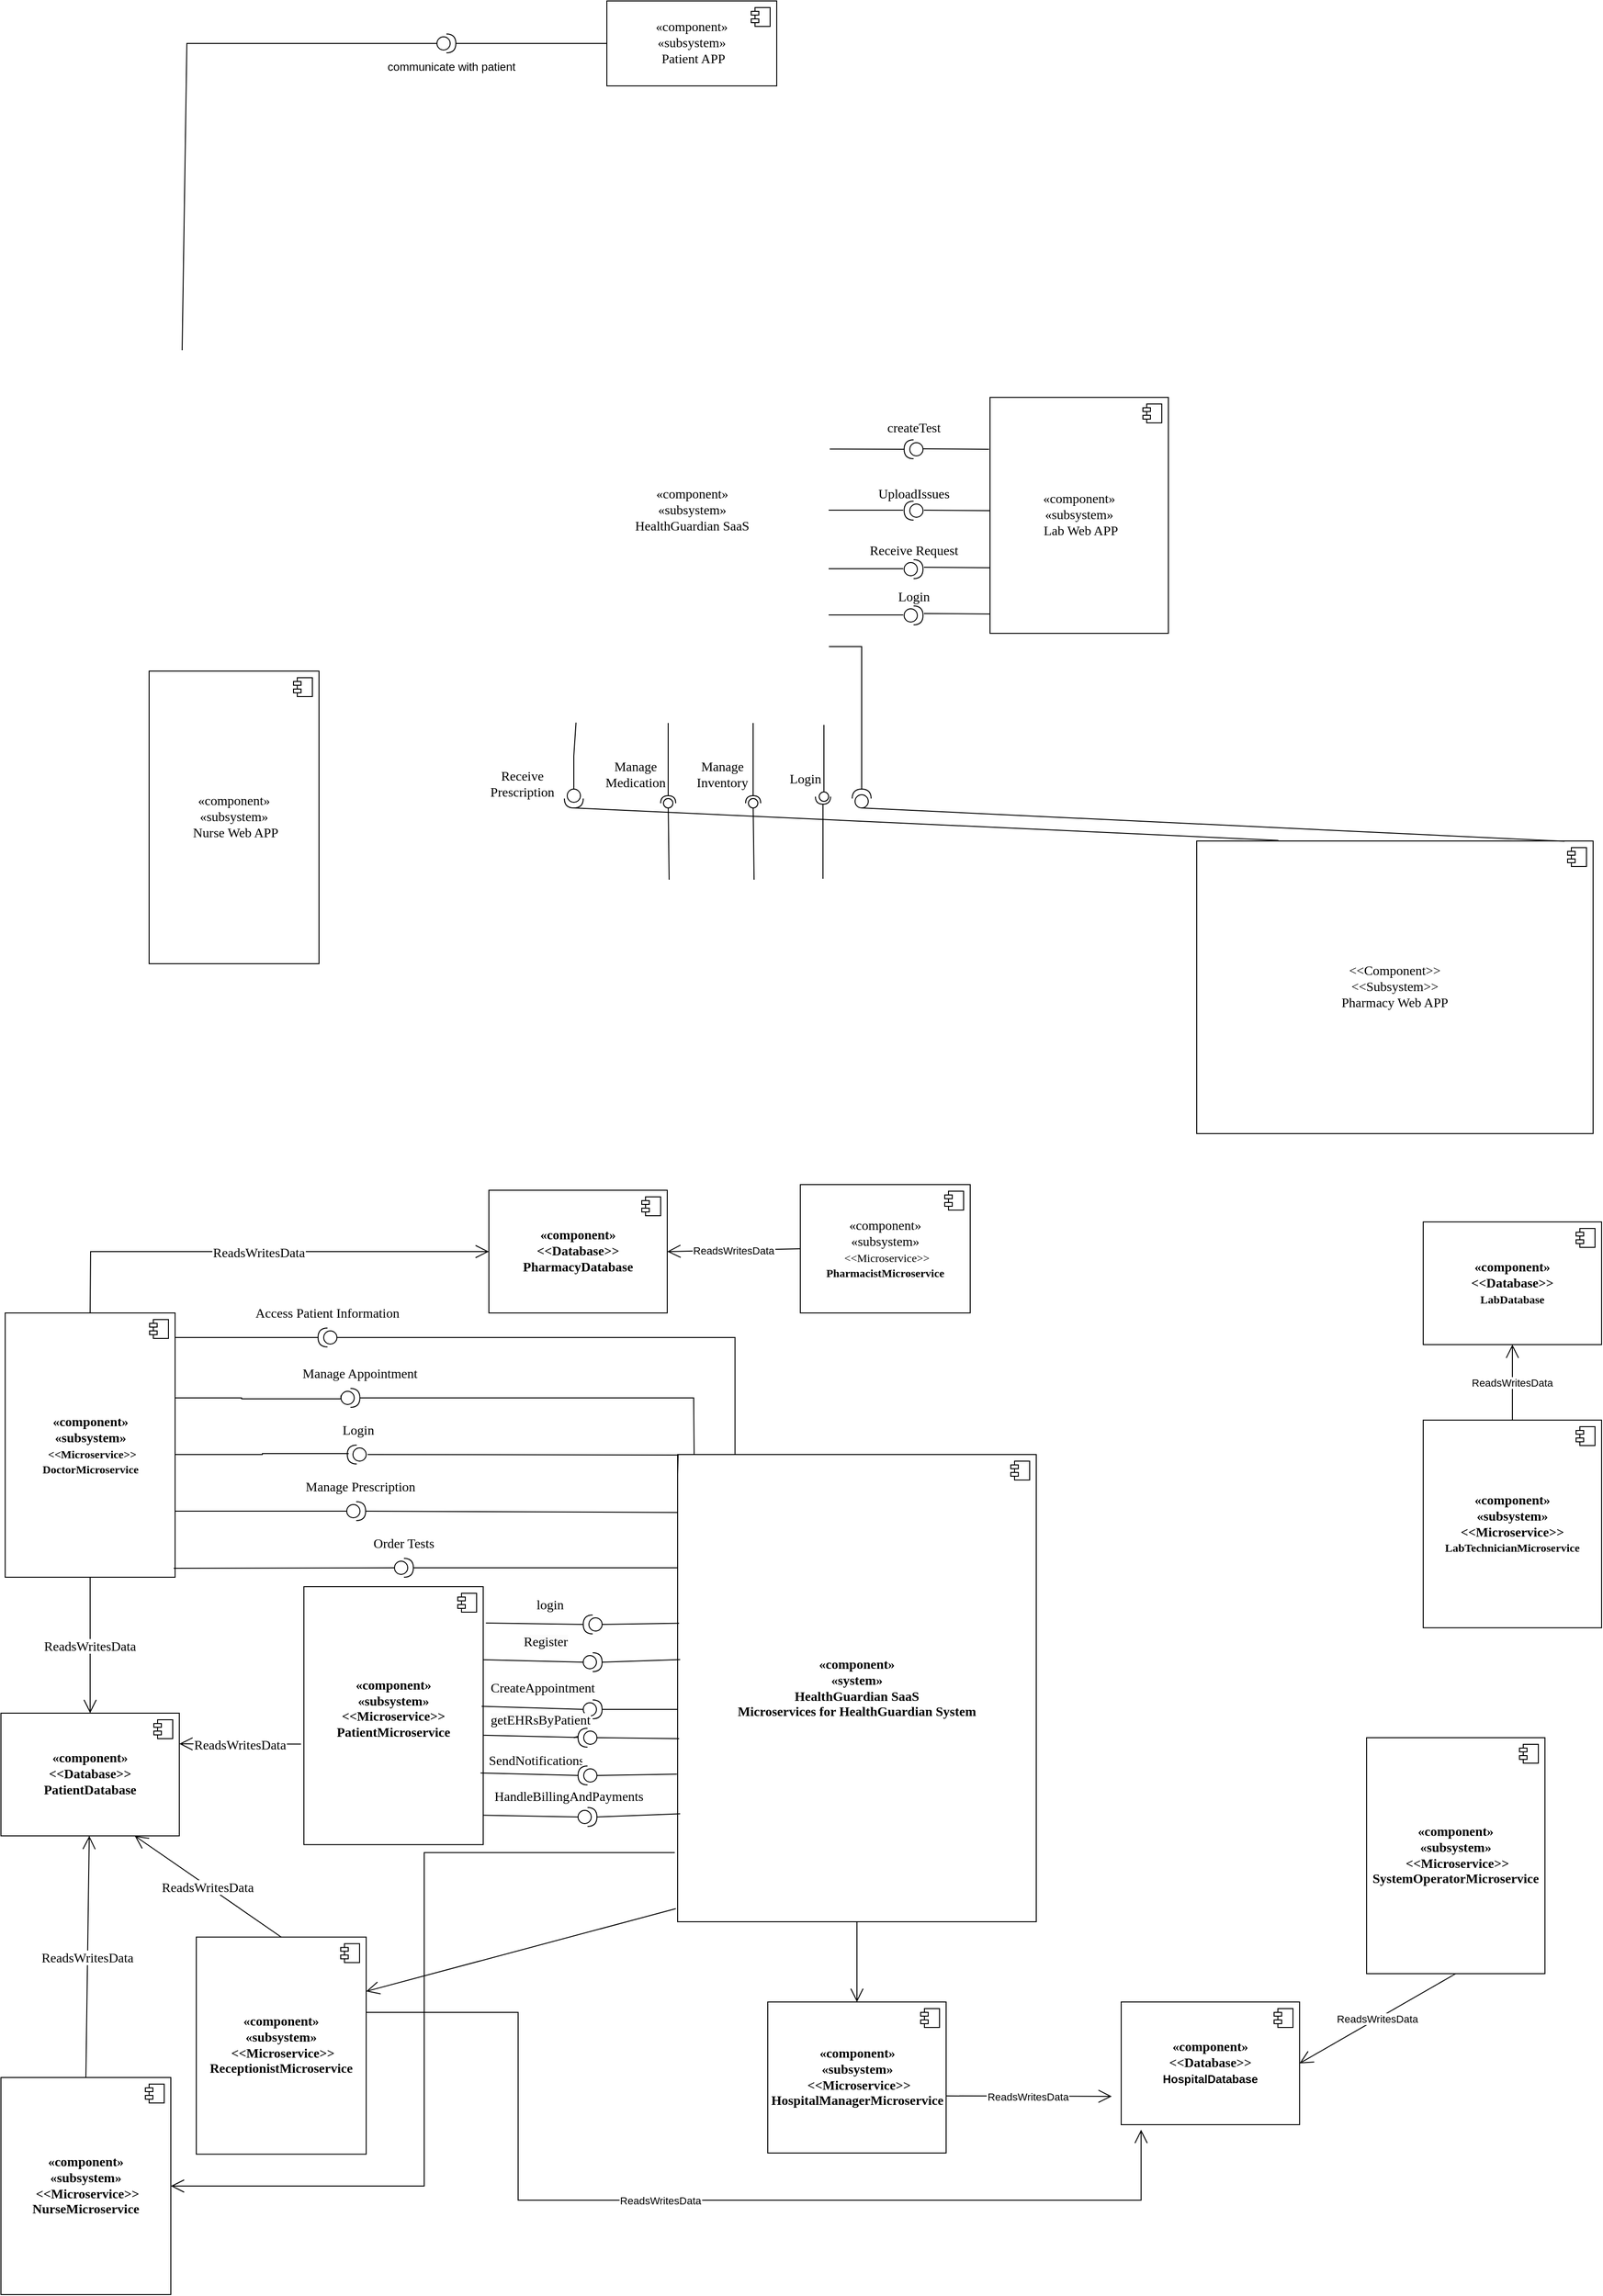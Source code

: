 <mxfile version="22.1.11" type="github">
  <diagram name="第 1 页" id="nJB0Ftmji8PTShk6qqmN">
    <mxGraphModel dx="1172" dy="1496" grid="1" gridSize="10" guides="1" tooltips="1" connect="1" arrows="1" fold="1" page="1" pageScale="1" pageWidth="1169" pageHeight="827" math="0" shadow="0">
      <root>
        <mxCell id="0" />
        <mxCell id="1" parent="0" />
        <mxCell id="VN6n6pisOUyMDZb1Et-6-19" value="&lt;font style=&quot;font-size: 14px;&quot;&gt;«component»&lt;br style=&quot;border-color: var(--border-color); font-size: 14px;&quot;&gt;«subsystem»&lt;br style=&quot;border-color: var(--border-color); font-size: 14px;&quot;&gt;&lt;span style=&quot;border-color: var(--border-color); font-size: 14px;&quot;&gt;&amp;nbsp;Lab Web APP&lt;/span&gt;&lt;/font&gt;" style="html=1;dropTarget=0;whiteSpace=wrap;fontFamily=Times New Roman;fontSize=14;" parent="1" vertex="1">
          <mxGeometry x="1151" y="260" width="189" height="250" as="geometry" />
        </mxCell>
        <mxCell id="VN6n6pisOUyMDZb1Et-6-20" value="" style="shape=module;jettyWidth=8;jettyHeight=4;" parent="VN6n6pisOUyMDZb1Et-6-19" vertex="1">
          <mxGeometry x="1" width="20" height="20" relative="1" as="geometry">
            <mxPoint x="-27" y="7" as="offset" />
          </mxGeometry>
        </mxCell>
        <mxCell id="VN6n6pisOUyMDZb1Et-6-21" value="&lt;font style=&quot;font-size: 14px;&quot;&gt;&amp;lt;&amp;lt;Component&amp;gt;&amp;gt;&lt;br style=&quot;border-color: var(--border-color); font-size: 14px;&quot;&gt;&lt;span style=&quot;font-size: 14px;&quot;&gt;&amp;lt;&amp;lt;Subsystem&amp;gt;&amp;gt;&lt;/span&gt;&lt;br style=&quot;border-color: var(--border-color); font-size: 14px;&quot;&gt;&lt;span style=&quot;font-size: 14px;&quot;&gt;Pharmacy Web APP&lt;/span&gt;&lt;/font&gt;" style="html=1;dropTarget=0;whiteSpace=wrap;fontSize=14;fontFamily=Times New Roman;" parent="1" vertex="1">
          <mxGeometry x="1370" y="730" width="420" height="310" as="geometry" />
        </mxCell>
        <mxCell id="VN6n6pisOUyMDZb1Et-6-22" value="" style="shape=module;jettyWidth=8;jettyHeight=4;" parent="VN6n6pisOUyMDZb1Et-6-21" vertex="1">
          <mxGeometry x="1" width="20" height="20" relative="1" as="geometry">
            <mxPoint x="-27" y="7" as="offset" />
          </mxGeometry>
        </mxCell>
        <mxCell id="VN6n6pisOUyMDZb1Et-6-25" value="&lt;span style=&quot;font-weight: normal; font-size: 14px;&quot;&gt;«component»&lt;br style=&quot;border-color: var(--border-color); font-size: 14px;&quot;&gt;«subsystem»&lt;br style=&quot;font-size: 14px;&quot;&gt;HealthGuardian SaaS&lt;br style=&quot;font-size: 14px;&quot;&gt;&lt;/span&gt;" style="text;align=center;fontStyle=1;verticalAlign=middle;spacingLeft=3;spacingRight=3;strokeColor=none;rotatable=0;points=[[0,0.5],[1,0.5]];portConstraint=eastwest;html=1;fontFamily=Times New Roman;fontSize=14;" parent="1" vertex="1">
          <mxGeometry x="795" y="367" width="80" height="26" as="geometry" />
        </mxCell>
        <mxCell id="VN6n6pisOUyMDZb1Et-6-26" value="Manage Appointment" style="text;html=1;align=center;verticalAlign=middle;resizable=0;points=[];autosize=1;strokeColor=none;fillColor=none;fontFamily=Times New Roman;fontSize=14;" parent="1" vertex="1">
          <mxGeometry x="408.34" y="1280" width="150" height="30" as="geometry" />
        </mxCell>
        <mxCell id="VN6n6pisOUyMDZb1Et-6-29" value="Manage Prescription" style="text;whiteSpace=wrap;html=1;align=center;fontFamily=Times New Roman;fontSize=14;" parent="1" vertex="1">
          <mxGeometry x="409.42" y="1400" width="150" height="40" as="geometry" />
        </mxCell>
        <mxCell id="VN6n6pisOUyMDZb1Et-6-30" value="Order Tests" style="text;whiteSpace=wrap;html=1;align=center;fontSize=14;fontFamily=Times New Roman;" parent="1" vertex="1">
          <mxGeometry x="455" y="1460" width="150" height="40" as="geometry" />
        </mxCell>
        <mxCell id="VN6n6pisOUyMDZb1Et-6-31" value="Access Patient Information" style="text;whiteSpace=wrap;html=1;align=center;fontFamily=Times New Roman;fontSize=14;" parent="1" vertex="1">
          <mxGeometry x="359" y="1216" width="180" height="30" as="geometry" />
        </mxCell>
        <mxCell id="VN6n6pisOUyMDZb1Et-6-32" value="" style="edgeStyle=orthogonalEdgeStyle;rounded=0;orthogonalLoop=1;jettySize=auto;html=1;entryX=-0.003;entryY=0.367;entryDx=0;entryDy=0;entryPerimeter=0;endArrow=none;endFill=0;exitX=0.998;exitY=0.177;exitDx=0;exitDy=0;exitPerimeter=0;" parent="1" target="VN6n6pisOUyMDZb1Et-6-33" edge="1" source="W3R0Q8apx7RqM81T_USm-109">
          <mxGeometry relative="1" as="geometry">
            <mxPoint x="340" y="1320" as="sourcePoint" />
            <mxPoint x="617.47" y="1315.985" as="targetPoint" />
            <Array as="points">
              <mxPoint x="287" y="1320" />
              <mxPoint x="358" y="1320" />
              <mxPoint x="463" y="1321" />
            </Array>
          </mxGeometry>
        </mxCell>
        <mxCell id="VN6n6pisOUyMDZb1Et-6-33" value="" style="shape=providedRequiredInterface;html=1;verticalLabelPosition=bottom;sketch=0;" parent="1" vertex="1">
          <mxGeometry x="463.34" y="1310" width="20" height="20" as="geometry" />
        </mxCell>
        <mxCell id="VN6n6pisOUyMDZb1Et-6-34" value="" style="shape=providedRequiredInterface;html=1;verticalLabelPosition=bottom;sketch=0;" parent="1" vertex="1">
          <mxGeometry x="469.42" y="1430" width="20" height="20" as="geometry" />
        </mxCell>
        <mxCell id="VN6n6pisOUyMDZb1Et-6-36" value="" style="shape=providedRequiredInterface;html=1;verticalLabelPosition=bottom;sketch=0;" parent="1" vertex="1">
          <mxGeometry x="520" y="1490" width="20" height="20" as="geometry" />
        </mxCell>
        <mxCell id="VN6n6pisOUyMDZb1Et-6-37" style="edgeStyle=orthogonalEdgeStyle;rounded=0;orthogonalLoop=1;jettySize=auto;html=1;exitX=0;exitY=0.5;exitDx=0;exitDy=0;exitPerimeter=0;entryX=0.16;entryY=0.004;entryDx=0;entryDy=0;endArrow=none;endFill=0;entryPerimeter=0;" parent="1" source="VN6n6pisOUyMDZb1Et-6-38" target="W3R0Q8apx7RqM81T_USm-1" edge="1">
          <mxGeometry relative="1" as="geometry">
            <mxPoint x="584" y="1255.25" as="targetPoint" />
          </mxGeometry>
        </mxCell>
        <mxCell id="VN6n6pisOUyMDZb1Et-6-38" value="" style="shape=providedRequiredInterface;html=1;verticalLabelPosition=bottom;sketch=0;direction=west;" parent="1" vertex="1">
          <mxGeometry x="439" y="1246" width="20" height="20" as="geometry" />
        </mxCell>
        <mxCell id="VN6n6pisOUyMDZb1Et-6-39" style="rounded=0;orthogonalLoop=1;jettySize=auto;html=1;exitX=1;exitY=0.5;exitDx=0;exitDy=0;exitPerimeter=0;entryX=0.046;entryY=0;entryDx=0;entryDy=0;endArrow=none;endFill=0;entryPerimeter=0;" parent="1" source="VN6n6pisOUyMDZb1Et-6-33" target="W3R0Q8apx7RqM81T_USm-1" edge="1">
          <mxGeometry relative="1" as="geometry">
            <mxPoint x="619.5" y="1320.6" as="targetPoint" />
            <Array as="points">
              <mxPoint x="837" y="1320" />
            </Array>
          </mxGeometry>
        </mxCell>
        <mxCell id="VN6n6pisOUyMDZb1Et-6-41" value="«component»&lt;br style=&quot;border-color: var(--border-color); font-size: 14px;&quot;&gt;«subsystem»&lt;br style=&quot;border-color: var(--border-color); font-size: 14px;&quot;&gt;&lt;span style=&quot;border-color: var(--border-color); font-size: 14px;&quot;&gt;&amp;nbsp;Patient APP&lt;/span&gt;" style="html=1;dropTarget=0;whiteSpace=wrap;fontFamily=Times New Roman;fontSize=14;" parent="1" vertex="1">
          <mxGeometry x="745" y="-160" width="180" height="90" as="geometry" />
        </mxCell>
        <mxCell id="VN6n6pisOUyMDZb1Et-6-42" value="" style="shape=module;jettyWidth=8;jettyHeight=4;" parent="VN6n6pisOUyMDZb1Et-6-41" vertex="1">
          <mxGeometry x="1" width="20" height="20" relative="1" as="geometry">
            <mxPoint x="-27" y="7" as="offset" />
          </mxGeometry>
        </mxCell>
        <mxCell id="VN6n6pisOUyMDZb1Et-6-43" value="" style="shape=providedRequiredInterface;html=1;verticalLabelPosition=bottom;sketch=0;" parent="1" vertex="1">
          <mxGeometry x="565" y="-125" width="20" height="20" as="geometry" />
        </mxCell>
        <mxCell id="VN6n6pisOUyMDZb1Et-6-44" value="communicate with patient" style="text;html=1;align=center;verticalAlign=middle;resizable=0;points=[];autosize=1;strokeColor=none;fillColor=none;" parent="1" vertex="1">
          <mxGeometry x="500" y="-105" width="160" height="30" as="geometry" />
        </mxCell>
        <mxCell id="VN6n6pisOUyMDZb1Et-6-45" value="" style="shape=providedRequiredInterface;html=1;verticalLabelPosition=bottom;sketch=0;rotation=-180;" parent="1" vertex="1">
          <mxGeometry x="1060" y="305" width="20" height="20" as="geometry" />
        </mxCell>
        <mxCell id="VN6n6pisOUyMDZb1Et-6-46" value="" style="shape=providedRequiredInterface;html=1;verticalLabelPosition=bottom;sketch=0;rotation=-180;" parent="1" vertex="1">
          <mxGeometry x="1060" y="370" width="20" height="20" as="geometry" />
        </mxCell>
        <mxCell id="VN6n6pisOUyMDZb1Et-6-47" value="" style="shape=providedRequiredInterface;html=1;verticalLabelPosition=bottom;sketch=0;" parent="1" vertex="1">
          <mxGeometry x="1060" y="432" width="20" height="20" as="geometry" />
        </mxCell>
        <mxCell id="VN6n6pisOUyMDZb1Et-6-48" value="" style="endArrow=none;html=1;rounded=0;entryX=1;entryY=0.5;entryDx=0;entryDy=0;entryPerimeter=0;exitX=1.004;exitY=0.362;exitDx=0;exitDy=0;exitPerimeter=0;" parent="1" target="VN6n6pisOUyMDZb1Et-6-45" edge="1">
          <mxGeometry width="50" height="50" relative="1" as="geometry">
            <mxPoint x="981.16" y="314.71" as="sourcePoint" />
            <mxPoint x="1030" y="280" as="targetPoint" />
          </mxGeometry>
        </mxCell>
        <mxCell id="VN6n6pisOUyMDZb1Et-6-49" value="" style="endArrow=none;html=1;rounded=0;exitX=1.004;exitY=0.362;exitDx=0;exitDy=0;exitPerimeter=0;" parent="1" edge="1">
          <mxGeometry width="50" height="50" relative="1" as="geometry">
            <mxPoint x="1080" y="314.5" as="sourcePoint" />
            <mxPoint x="1150" y="315" as="targetPoint" />
          </mxGeometry>
        </mxCell>
        <mxCell id="VN6n6pisOUyMDZb1Et-6-50" value="" style="endArrow=none;html=1;rounded=0;entryX=1;entryY=0.5;entryDx=0;entryDy=0;entryPerimeter=0;exitX=1.004;exitY=0.362;exitDx=0;exitDy=0;exitPerimeter=0;" parent="1" edge="1">
          <mxGeometry width="50" height="50" relative="1" as="geometry">
            <mxPoint x="980" y="379.5" as="sourcePoint" />
            <mxPoint x="1059" y="379.5" as="targetPoint" />
          </mxGeometry>
        </mxCell>
        <mxCell id="VN6n6pisOUyMDZb1Et-6-51" value="" style="endArrow=none;html=1;rounded=0;exitX=1.004;exitY=0.362;exitDx=0;exitDy=0;exitPerimeter=0;" parent="1" edge="1">
          <mxGeometry width="50" height="50" relative="1" as="geometry">
            <mxPoint x="1081" y="379.5" as="sourcePoint" />
            <mxPoint x="1151" y="380" as="targetPoint" />
          </mxGeometry>
        </mxCell>
        <mxCell id="VN6n6pisOUyMDZb1Et-6-52" value="" style="endArrow=none;html=1;rounded=0;exitX=1.004;exitY=0.362;exitDx=0;exitDy=0;exitPerimeter=0;" parent="1" edge="1">
          <mxGeometry width="50" height="50" relative="1" as="geometry">
            <mxPoint x="1081" y="440" as="sourcePoint" />
            <mxPoint x="1151" y="440.5" as="targetPoint" />
          </mxGeometry>
        </mxCell>
        <mxCell id="VN6n6pisOUyMDZb1Et-6-53" value="" style="endArrow=none;html=1;rounded=0;entryX=1;entryY=0.5;entryDx=0;entryDy=0;entryPerimeter=0;exitX=1.004;exitY=0.362;exitDx=0;exitDy=0;exitPerimeter=0;" parent="1" edge="1">
          <mxGeometry width="50" height="50" relative="1" as="geometry">
            <mxPoint x="980" y="441.5" as="sourcePoint" />
            <mxPoint x="1059" y="441.5" as="targetPoint" />
          </mxGeometry>
        </mxCell>
        <mxCell id="VN6n6pisOUyMDZb1Et-6-54" value="createTest" style="text;html=1;align=center;verticalAlign=middle;resizable=0;points=[];autosize=1;strokeColor=none;fillColor=none;fontFamily=Times New Roman;fontSize=14;" parent="1" vertex="1">
          <mxGeometry x="1030" y="278" width="80" height="30" as="geometry" />
        </mxCell>
        <mxCell id="VN6n6pisOUyMDZb1Et-6-55" value="UploadIssues" style="text;html=1;align=center;verticalAlign=middle;resizable=0;points=[];autosize=1;strokeColor=none;fillColor=none;fontFamily=Times New Roman;fontSize=14;" parent="1" vertex="1">
          <mxGeometry x="1020" y="348" width="100" height="30" as="geometry" />
        </mxCell>
        <mxCell id="VN6n6pisOUyMDZb1Et-6-56" value="Receive Request" style="text;html=1;align=center;verticalAlign=middle;resizable=0;points=[];autosize=1;strokeColor=none;fillColor=none;fontFamily=Times New Roman;fontSize=14;" parent="1" vertex="1">
          <mxGeometry x="1010" y="408" width="120" height="30" as="geometry" />
        </mxCell>
        <mxCell id="VN6n6pisOUyMDZb1Et-6-59" value="" style="ellipse;whiteSpace=wrap;html=1;align=center;aspect=fixed;fillColor=none;strokeColor=none;resizable=0;perimeter=centerPerimeter;rotatable=0;allowArrows=0;points=[];outlineConnect=1;" parent="1" vertex="1">
          <mxGeometry x="760" y="680" width="10" height="10" as="geometry" />
        </mxCell>
        <mxCell id="VN6n6pisOUyMDZb1Et-6-60" value="Receive&lt;br style=&quot;font-size: 14px;&quot;&gt;Prescription" style="text;html=1;align=center;verticalAlign=middle;resizable=0;points=[];autosize=1;strokeColor=none;fillColor=none;fontFamily=Times New Roman;fontSize=14;" parent="1" vertex="1">
          <mxGeometry x="610" y="645" width="90" height="50" as="geometry" />
        </mxCell>
        <mxCell id="VN6n6pisOUyMDZb1Et-6-61" value="" style="ellipse;whiteSpace=wrap;html=1;align=center;aspect=fixed;fillColor=none;strokeColor=none;resizable=0;perimeter=centerPerimeter;rotatable=0;allowArrows=0;points=[];outlineConnect=1;" parent="1" vertex="1">
          <mxGeometry x="940" y="680" width="10" height="10" as="geometry" />
        </mxCell>
        <mxCell id="VN6n6pisOUyMDZb1Et-6-62" value="" style="rounded=0;orthogonalLoop=1;jettySize=auto;html=1;endArrow=oval;endFill=0;sketch=0;sourcePerimeterSpacing=0;targetPerimeterSpacing=0;endSize=10;exitX=0.228;exitY=0.002;exitDx=0;exitDy=0;exitPerimeter=0;" parent="1" edge="1">
          <mxGeometry relative="1" as="geometry">
            <mxPoint x="811" y="771" as="sourcePoint" />
            <mxPoint x="810" y="690" as="targetPoint" />
          </mxGeometry>
        </mxCell>
        <mxCell id="VN6n6pisOUyMDZb1Et-6-63" value="" style="rounded=0;orthogonalLoop=1;jettySize=auto;html=1;endArrow=halfCircle;endFill=0;endSize=6;strokeWidth=1;sketch=0;exitX=0.102;exitY=0.998;exitDx=0;exitDy=0;exitPerimeter=0;" parent="1" edge="1">
          <mxGeometry relative="1" as="geometry">
            <mxPoint x="810" y="605" as="sourcePoint" />
            <mxPoint x="810" y="690" as="targetPoint" />
          </mxGeometry>
        </mxCell>
        <mxCell id="VN6n6pisOUyMDZb1Et-6-64" value="Manage &lt;br style=&quot;font-size: 14px;&quot;&gt;Medication" style="text;html=1;align=center;verticalAlign=middle;resizable=0;points=[];autosize=1;strokeColor=none;fillColor=none;fontFamily=Times New Roman;fontSize=14;" parent="1" vertex="1">
          <mxGeometry x="730" y="635" width="90" height="50" as="geometry" />
        </mxCell>
        <mxCell id="VN6n6pisOUyMDZb1Et-6-65" value="" style="rounded=0;orthogonalLoop=1;jettySize=auto;html=1;endArrow=oval;endFill=0;sketch=0;sourcePerimeterSpacing=0;targetPerimeterSpacing=0;endSize=10;exitX=0.228;exitY=0.002;exitDx=0;exitDy=0;exitPerimeter=0;" parent="1" edge="1">
          <mxGeometry relative="1" as="geometry">
            <mxPoint x="901" y="771" as="sourcePoint" />
            <mxPoint x="900" y="690" as="targetPoint" />
          </mxGeometry>
        </mxCell>
        <mxCell id="VN6n6pisOUyMDZb1Et-6-66" value="" style="rounded=0;orthogonalLoop=1;jettySize=auto;html=1;endArrow=halfCircle;endFill=0;endSize=6;strokeWidth=1;sketch=0;exitX=0.102;exitY=0.998;exitDx=0;exitDy=0;exitPerimeter=0;" parent="1" edge="1">
          <mxGeometry relative="1" as="geometry">
            <mxPoint x="900" y="605" as="sourcePoint" />
            <mxPoint x="900" y="690" as="targetPoint" />
          </mxGeometry>
        </mxCell>
        <mxCell id="VN6n6pisOUyMDZb1Et-6-67" value="Manage &lt;br style=&quot;font-size: 14px;&quot;&gt;Inventory" style="text;html=1;align=center;verticalAlign=middle;resizable=0;points=[];autosize=1;strokeColor=none;fillColor=none;fontFamily=Times New Roman;fontSize=14;" parent="1" vertex="1">
          <mxGeometry x="827" y="635" width="80" height="50" as="geometry" />
        </mxCell>
        <mxCell id="VN6n6pisOUyMDZb1Et-6-72" value="" style="shape=providedRequiredInterface;html=1;verticalLabelPosition=bottom;sketch=0;" parent="1" vertex="1">
          <mxGeometry x="1060" y="481" width="20" height="20" as="geometry" />
        </mxCell>
        <mxCell id="VN6n6pisOUyMDZb1Et-6-73" value="" style="endArrow=none;html=1;rounded=0;exitX=1.004;exitY=0.362;exitDx=0;exitDy=0;exitPerimeter=0;" parent="1" edge="1">
          <mxGeometry width="50" height="50" relative="1" as="geometry">
            <mxPoint x="1081" y="489" as="sourcePoint" />
            <mxPoint x="1151" y="489.5" as="targetPoint" />
          </mxGeometry>
        </mxCell>
        <mxCell id="VN6n6pisOUyMDZb1Et-6-74" value="" style="endArrow=none;html=1;rounded=0;entryX=1;entryY=0.5;entryDx=0;entryDy=0;entryPerimeter=0;exitX=1.004;exitY=0.362;exitDx=0;exitDy=0;exitPerimeter=0;" parent="1" edge="1">
          <mxGeometry width="50" height="50" relative="1" as="geometry">
            <mxPoint x="980" y="490.5" as="sourcePoint" />
            <mxPoint x="1059" y="490.5" as="targetPoint" />
          </mxGeometry>
        </mxCell>
        <mxCell id="VN6n6pisOUyMDZb1Et-6-75" value="Login" style="text;html=1;align=center;verticalAlign=middle;resizable=0;points=[];autosize=1;strokeColor=none;fillColor=none;fontFamily=Times New Roman;fontSize=14;" parent="1" vertex="1">
          <mxGeometry x="1040" y="457" width="60" height="30" as="geometry" />
        </mxCell>
        <mxCell id="VN6n6pisOUyMDZb1Et-6-76" value="" style="rounded=0;orthogonalLoop=1;jettySize=auto;html=1;endArrow=halfCircle;endFill=0;endSize=6;strokeWidth=1;sketch=0;exitX=0.224;exitY=0.002;exitDx=0;exitDy=0;exitPerimeter=0;" parent="1" edge="1">
          <mxGeometry relative="1" as="geometry">
            <mxPoint x="974" y="770" as="sourcePoint" />
            <mxPoint x="974" y="683" as="targetPoint" />
          </mxGeometry>
        </mxCell>
        <mxCell id="VN6n6pisOUyMDZb1Et-6-77" value="" style="rounded=0;orthogonalLoop=1;jettySize=auto;html=1;endArrow=oval;endFill=0;sketch=0;sourcePerimeterSpacing=0;targetPerimeterSpacing=0;endSize=10;exitX=0.102;exitY=0.999;exitDx=0;exitDy=0;exitPerimeter=0;" parent="1" edge="1">
          <mxGeometry relative="1" as="geometry">
            <mxPoint x="975" y="607" as="sourcePoint" />
            <mxPoint x="975" y="683" as="targetPoint" />
          </mxGeometry>
        </mxCell>
        <mxCell id="VN6n6pisOUyMDZb1Et-6-78" value="Login" style="text;html=1;align=center;verticalAlign=middle;resizable=0;points=[];autosize=1;strokeColor=none;fillColor=none;fontFamily=Times New Roman;fontSize=14;" parent="1" vertex="1">
          <mxGeometry x="925" y="650" width="60" height="30" as="geometry" />
        </mxCell>
        <mxCell id="VN6n6pisOUyMDZb1Et-6-81" value="" style="endArrow=none;html=1;rounded=0;entryX=0;entryY=0.5;entryDx=0;entryDy=0;entryPerimeter=0;" parent="1" target="VN6n6pisOUyMDZb1Et-6-34" edge="1">
          <mxGeometry width="50" height="50" relative="1" as="geometry">
            <mxPoint x="280" y="1440" as="sourcePoint" />
            <mxPoint x="684.42" y="1340" as="targetPoint" />
          </mxGeometry>
        </mxCell>
        <mxCell id="VN6n6pisOUyMDZb1Et-6-82" value="" style="endArrow=none;html=1;rounded=0;entryX=1;entryY=0.5;entryDx=0;entryDy=0;entryPerimeter=0;exitX=-0.001;exitY=0.124;exitDx=0;exitDy=0;exitPerimeter=0;" parent="1" source="W3R0Q8apx7RqM81T_USm-1" target="VN6n6pisOUyMDZb1Et-6-34" edge="1">
          <mxGeometry width="50" height="50" relative="1" as="geometry">
            <mxPoint x="625.0" y="1443.85" as="sourcePoint" />
            <mxPoint x="684.42" y="1340" as="targetPoint" />
          </mxGeometry>
        </mxCell>
        <mxCell id="VN6n6pisOUyMDZb1Et-6-85" value="" style="endArrow=none;html=1;rounded=0;exitX=0.25;exitY=0;exitDx=0;exitDy=0;entryX=0;entryY=0.5;entryDx=0;entryDy=0;entryPerimeter=0;" parent="1" target="VN6n6pisOUyMDZb1Et-6-43" edge="1">
          <mxGeometry width="50" height="50" relative="1" as="geometry">
            <mxPoint x="295" y="210" as="sourcePoint" />
            <mxPoint x="370" y="-50" as="targetPoint" />
            <Array as="points">
              <mxPoint x="300" y="-115" />
            </Array>
          </mxGeometry>
        </mxCell>
        <mxCell id="VN6n6pisOUyMDZb1Et-6-86" value="" style="endArrow=none;html=1;rounded=0;entryX=1;entryY=0.5;entryDx=0;entryDy=0;entryPerimeter=0;exitX=0;exitY=0.5;exitDx=0;exitDy=0;" parent="1" source="VN6n6pisOUyMDZb1Et-6-41" target="VN6n6pisOUyMDZb1Et-6-43" edge="1">
          <mxGeometry width="50" height="50" relative="1" as="geometry">
            <mxPoint x="640" y="120" as="sourcePoint" />
            <mxPoint x="690" y="70" as="targetPoint" />
          </mxGeometry>
        </mxCell>
        <mxCell id="VN6n6pisOUyMDZb1Et-6-87" value="" style="shape=providedRequiredInterface;html=1;verticalLabelPosition=bottom;sketch=0;direction=west;rotation=-90;" parent="1" vertex="1">
          <mxGeometry x="700" y="675" width="20" height="20" as="geometry" />
        </mxCell>
        <mxCell id="VN6n6pisOUyMDZb1Et-6-88" value="" style="endArrow=none;html=1;rounded=0;entryX=0.077;entryY=0.999;entryDx=0;entryDy=0;entryPerimeter=0;exitX=0;exitY=0.5;exitDx=0;exitDy=0;exitPerimeter=0;" parent="1" source="VN6n6pisOUyMDZb1Et-6-87" edge="1">
          <mxGeometry width="50" height="50" relative="1" as="geometry">
            <mxPoint x="640" y="510" as="sourcePoint" />
            <mxPoint x="712.33" y="604.545" as="targetPoint" />
            <Array as="points">
              <mxPoint x="710" y="640" />
            </Array>
          </mxGeometry>
        </mxCell>
        <mxCell id="VN6n6pisOUyMDZb1Et-6-89" value="" style="endArrow=none;html=1;rounded=0;entryX=1;entryY=0.5;entryDx=0;entryDy=0;entryPerimeter=0;exitX=0.206;exitY=-0.002;exitDx=0;exitDy=0;exitPerimeter=0;" parent="1" source="VN6n6pisOUyMDZb1Et-6-21" target="VN6n6pisOUyMDZb1Et-6-87" edge="1">
          <mxGeometry width="50" height="50" relative="1" as="geometry">
            <mxPoint x="640" y="510" as="sourcePoint" />
            <mxPoint x="690" y="460" as="targetPoint" />
          </mxGeometry>
        </mxCell>
        <mxCell id="VN6n6pisOUyMDZb1Et-6-91" value="" style="endArrow=none;html=1;rounded=0;exitX=0;exitY=0.5;exitDx=0;exitDy=0;exitPerimeter=0;entryX=0.928;entryY=0.001;entryDx=0;entryDy=0;entryPerimeter=0;" parent="1" source="VN6n6pisOUyMDZb1Et-6-93" target="VN6n6pisOUyMDZb1Et-6-21" edge="1">
          <mxGeometry width="50" height="50" relative="1" as="geometry">
            <mxPoint x="570" y="730" as="sourcePoint" />
            <mxPoint x="420" y="710" as="targetPoint" />
          </mxGeometry>
        </mxCell>
        <mxCell id="VN6n6pisOUyMDZb1Et-6-93" value="" style="shape=providedRequiredInterface;html=1;verticalLabelPosition=bottom;sketch=0;direction=west;rotation=90;" parent="1" vertex="1">
          <mxGeometry x="1005" y="675" width="20" height="20" as="geometry" />
        </mxCell>
        <mxCell id="VN6n6pisOUyMDZb1Et-6-95" value="" style="endArrow=none;html=1;rounded=0;exitX=1;exitY=0.5;exitDx=0;exitDy=0;exitPerimeter=0;entryX=1.001;entryY=0.822;entryDx=0;entryDy=0;entryPerimeter=0;" parent="1" source="VN6n6pisOUyMDZb1Et-6-93" edge="1">
          <mxGeometry width="50" height="50" relative="1" as="geometry">
            <mxPoint x="1025" y="705" as="sourcePoint" />
            <mxPoint x="980.29" y="524.01" as="targetPoint" />
            <Array as="points">
              <mxPoint x="1015" y="524" />
            </Array>
          </mxGeometry>
        </mxCell>
        <mxCell id="VN6n6pisOUyMDZb1Et-6-96" value="&lt;font style=&quot;font-size: 14px;&quot; face=&quot;Times New Roman&quot;&gt;«component»&lt;br style=&quot;border-color: var(--border-color);&quot;&gt;&lt;span style=&quot;&quot;&gt;«subsystem»&lt;/span&gt;&lt;br style=&quot;border-color: var(--border-color);&quot;&gt;&lt;span style=&quot;&quot;&gt;&amp;nbsp;Nurse Web APP&lt;/span&gt;&lt;/font&gt;" style="html=1;dropTarget=0;whiteSpace=wrap;" parent="1" vertex="1">
          <mxGeometry x="260" y="550" width="180" height="310" as="geometry" />
        </mxCell>
        <mxCell id="VN6n6pisOUyMDZb1Et-6-97" value="" style="shape=module;jettyWidth=8;jettyHeight=4;" parent="VN6n6pisOUyMDZb1Et-6-96" vertex="1">
          <mxGeometry x="1" width="20" height="20" relative="1" as="geometry">
            <mxPoint x="-27" y="7" as="offset" />
          </mxGeometry>
        </mxCell>
        <mxCell id="W3R0Q8apx7RqM81T_USm-1" value="&lt;font style=&quot;font-size: 14px;&quot; face=&quot;Times New Roman&quot;&gt;&lt;b&gt;«component»&lt;br style=&quot;border-color: var(--border-color);&quot;&gt;&lt;span style=&quot;&quot;&gt;«system»&lt;/span&gt;&lt;br style=&quot;border-color: var(--border-color);&quot;&gt;HealthGuardian SaaS&lt;br&gt;&lt;span style=&quot;text-align: left;&quot;&gt;Microservices for HealthGuardian System&lt;/span&gt;&lt;/b&gt;&lt;/font&gt;&lt;span style=&quot;&quot;&gt;&lt;br&gt;&lt;/span&gt;" style="html=1;dropTarget=0;whiteSpace=wrap;" vertex="1" parent="1">
          <mxGeometry x="820" y="1380" width="380" height="495" as="geometry" />
        </mxCell>
        <mxCell id="W3R0Q8apx7RqM81T_USm-2" value="" style="shape=module;jettyWidth=8;jettyHeight=4;" vertex="1" parent="W3R0Q8apx7RqM81T_USm-1">
          <mxGeometry x="1" width="20" height="20" relative="1" as="geometry">
            <mxPoint x="-27" y="7" as="offset" />
          </mxGeometry>
        </mxCell>
        <mxCell id="W3R0Q8apx7RqM81T_USm-43" value="" style="startArrow=none;endArrow=open;endSize=12;exitX=0.5;exitY=1;entryX=0.5;entryY=0;rounded=0;exitDx=0;exitDy=0;entryDx=0;entryDy=0;" edge="1" parent="1" source="W3R0Q8apx7RqM81T_USm-1">
          <mxGeometry relative="1" as="geometry">
            <mxPoint x="1314" y="2454" as="sourcePoint" />
            <mxPoint x="1010" y="1960" as="targetPoint" />
          </mxGeometry>
        </mxCell>
        <mxCell id="W3R0Q8apx7RqM81T_USm-47" value="" style="startArrow=none;endArrow=open;endSize=12;exitX=-0.005;exitY=0.972;entryX=1;entryY=0.25;rounded=0;exitDx=0;exitDy=0;entryDx=0;entryDy=0;exitPerimeter=0;" edge="1" parent="1" source="W3R0Q8apx7RqM81T_USm-1" target="W3R0Q8apx7RqM81T_USm-113">
          <mxGeometry relative="1" as="geometry">
            <mxPoint x="834" y="1627" as="sourcePoint" />
            <mxPoint x="675.758" y="1860.048" as="targetPoint" />
          </mxGeometry>
        </mxCell>
        <mxCell id="W3R0Q8apx7RqM81T_USm-48" value="ReadsWritesData" style="startArrow=none;endArrow=open;endSize=12;exitX=0.5;exitY=1;entryX=0.5;entryY=0;rounded=0;exitDx=0;exitDy=0;entryDx=0;entryDy=0;fontFamily=Times New Roman;fontSize=14;" edge="1" parent="1" source="W3R0Q8apx7RqM81T_USm-109" target="W3R0Q8apx7RqM81T_USm-115">
          <mxGeometry relative="1" as="geometry">
            <mxPoint x="193.876" y="1565.356" as="sourcePoint" />
            <mxPoint x="193" y="1670" as="targetPoint" />
          </mxGeometry>
        </mxCell>
        <mxCell id="W3R0Q8apx7RqM81T_USm-49" value="ReadsWritesData" style="startArrow=none;endArrow=open;endSize=12;entryX=1;entryY=0.25;rounded=0;entryDx=0;entryDy=0;exitX=-0.016;exitY=0.61;exitDx=0;exitDy=0;exitPerimeter=0;fontFamily=Times New Roman;fontSize=14;" edge="1" parent="1" source="W3R0Q8apx7RqM81T_USm-70" target="W3R0Q8apx7RqM81T_USm-115">
          <mxGeometry relative="1" as="geometry">
            <mxPoint x="420" y="1693" as="sourcePoint" />
            <mxPoint x="286" y="1693.355" as="targetPoint" />
          </mxGeometry>
        </mxCell>
        <mxCell id="W3R0Q8apx7RqM81T_USm-58" value="ReadsWritesData" style="startArrow=none;endArrow=open;endSize=12;rounded=0;exitX=0.5;exitY=0;exitDx=0;exitDy=0;fontSize=14;fontFamily=Times New Roman;" edge="1" parent="1" source="W3R0Q8apx7RqM81T_USm-111" target="W3R0Q8apx7RqM81T_USm-115">
          <mxGeometry relative="1" as="geometry">
            <mxPoint x="193" y="2030" as="sourcePoint" />
            <mxPoint x="193" y="1716.71" as="targetPoint" />
          </mxGeometry>
        </mxCell>
        <mxCell id="W3R0Q8apx7RqM81T_USm-59" value="ReadsWritesData" style="startArrow=none;endArrow=open;endSize=12;rounded=0;exitX=0.5;exitY=0;exitDx=0;exitDy=0;entryX=0.75;entryY=1;entryDx=0;entryDy=0;fontFamily=Times New Roman;fontSize=14;" edge="1" parent="1" source="W3R0Q8apx7RqM81T_USm-113" target="W3R0Q8apx7RqM81T_USm-115">
          <mxGeometry relative="1" as="geometry">
            <mxPoint x="446.342" y="1821.221" as="sourcePoint" />
            <mxPoint x="286.0" y="1716.71" as="targetPoint" />
          </mxGeometry>
        </mxCell>
        <mxCell id="W3R0Q8apx7RqM81T_USm-61" value="" style="startArrow=none;endArrow=open;endSize=12;entryX=1;entryY=0.5;rounded=0;entryDx=0;entryDy=0;edgeStyle=orthogonalEdgeStyle;exitX=-0.008;exitY=0.852;exitDx=0;exitDy=0;exitPerimeter=0;" edge="1" parent="1" source="W3R0Q8apx7RqM81T_USm-1" target="W3R0Q8apx7RqM81T_USm-111">
          <mxGeometry relative="1" as="geometry">
            <mxPoint x="890" y="1950" as="sourcePoint" />
            <mxPoint x="686" y="1870" as="targetPoint" />
          </mxGeometry>
        </mxCell>
        <mxCell id="W3R0Q8apx7RqM81T_USm-63" value="ReadsWritesData" style="startArrow=none;endArrow=open;endSize=12;rounded=0;exitX=0.992;exitY=0.622;exitDx=0;exitDy=0;exitPerimeter=0;entryX=0;entryY=0.5;entryDx=0;entryDy=0;" edge="1" parent="1" source="W3R0Q8apx7RqM81T_USm-118">
          <mxGeometry relative="1" as="geometry">
            <mxPoint x="1126.267" y="2062.002" as="sourcePoint" />
            <mxPoint x="1280" y="2060" as="targetPoint" />
          </mxGeometry>
        </mxCell>
        <mxCell id="W3R0Q8apx7RqM81T_USm-64" value="ReadsWritesData" style="startArrow=none;endArrow=open;endSize=12;rounded=0;exitX=0.994;exitY=0.657;exitDx=0;exitDy=0;exitPerimeter=0;entryX=0.12;entryY=0.96;entryDx=0;entryDy=0;entryPerimeter=0;edgeStyle=orthogonalEdgeStyle;" edge="1" parent="1" source="W3R0Q8apx7RqM81T_USm-113">
          <mxGeometry relative="1" as="geometry">
            <mxPoint x="651.074" y="2023.588" as="sourcePoint" />
            <mxPoint x="1311.08" y="2095.36" as="targetPoint" />
            <Array as="points">
              <mxPoint x="651" y="1971" />
              <mxPoint x="651" y="2170" />
              <mxPoint x="1311" y="2170" />
            </Array>
          </mxGeometry>
        </mxCell>
        <mxCell id="W3R0Q8apx7RqM81T_USm-65" value="ReadsWritesData" style="startArrow=none;endArrow=open;endSize=12;rounded=0;exitX=0.5;exitY=1;exitDx=0;exitDy=0;entryX=1;entryY=0.5;entryDx=0;entryDy=0;" edge="1" parent="1" source="W3R0Q8apx7RqM81T_USm-105" target="W3R0Q8apx7RqM81T_USm-120">
          <mxGeometry relative="1" as="geometry">
            <mxPoint x="1335.684" y="1303.592" as="sourcePoint" />
            <mxPoint x="1539" y="2060" as="targetPoint" />
          </mxGeometry>
        </mxCell>
        <mxCell id="W3R0Q8apx7RqM81T_USm-67" value="ReadsWritesData" style="startArrow=none;endArrow=open;endSize=12;rounded=0;exitX=0;exitY=0.5;exitDx=0;exitDy=0;entryX=1;entryY=0.5;entryDx=0;entryDy=0;" edge="1" parent="1" source="W3R0Q8apx7RqM81T_USm-103" target="W3R0Q8apx7RqM81T_USm-99">
          <mxGeometry relative="1" as="geometry">
            <mxPoint x="941.148" y="1297.283" as="sourcePoint" />
            <mxPoint x="941.264" y="1188.768" as="targetPoint" />
          </mxGeometry>
        </mxCell>
        <mxCell id="W3R0Q8apx7RqM81T_USm-69" value="ReadsWritesData" style="startArrow=none;endArrow=open;endSize=12;rounded=0;exitX=0.5;exitY=0;exitDx=0;exitDy=0;" edge="1" parent="1" source="W3R0Q8apx7RqM81T_USm-107" target="W3R0Q8apx7RqM81T_USm-97">
          <mxGeometry relative="1" as="geometry">
            <mxPoint x="1704.5" y="1353.56" as="sourcePoint" />
            <mxPoint x="1704.5" y="1263.56" as="targetPoint" />
          </mxGeometry>
        </mxCell>
        <mxCell id="W3R0Q8apx7RqM81T_USm-70" value="&lt;font style=&quot;font-size: 14px;&quot; face=&quot;Times New Roman&quot;&gt;&lt;b&gt;«component»&lt;br style=&quot;border-color: var(--border-color);&quot;&gt;&lt;span style=&quot;&quot;&gt;«subsystem»&lt;/span&gt;&lt;br style=&quot;border-color: var(--border-color);&quot;&gt;&amp;lt;&amp;lt;Microservice&amp;gt;&amp;gt;&lt;br style=&quot;border-color: var(--border-color); padding: 0px; margin: 0px;&quot;&gt;PatientMicroservice&lt;br&gt;&lt;/b&gt;&lt;/font&gt;&lt;span style=&quot;&quot;&gt;&lt;br&gt;&lt;/span&gt;" style="html=1;dropTarget=0;whiteSpace=wrap;" vertex="1" parent="1">
          <mxGeometry x="424" y="1520" width="190" height="273.29" as="geometry" />
        </mxCell>
        <mxCell id="W3R0Q8apx7RqM81T_USm-71" value="" style="shape=module;jettyWidth=8;jettyHeight=4;" vertex="1" parent="W3R0Q8apx7RqM81T_USm-70">
          <mxGeometry x="1" width="20" height="20" relative="1" as="geometry">
            <mxPoint x="-27" y="7" as="offset" />
          </mxGeometry>
        </mxCell>
        <mxCell id="W3R0Q8apx7RqM81T_USm-72" value="" style="endArrow=none;html=1;rounded=0;entryX=0.004;entryY=0.361;entryDx=0;entryDy=0;entryPerimeter=0;exitX=0;exitY=0.5;exitDx=0;exitDy=0;exitPerimeter=0;" edge="1" parent="1" source="W3R0Q8apx7RqM81T_USm-73" target="W3R0Q8apx7RqM81T_USm-1">
          <mxGeometry width="50" height="50" relative="1" as="geometry">
            <mxPoint x="760" y="1550" as="sourcePoint" />
            <mxPoint x="770" y="1550" as="targetPoint" />
          </mxGeometry>
        </mxCell>
        <mxCell id="W3R0Q8apx7RqM81T_USm-73" value="" style="shape=providedRequiredInterface;html=1;verticalLabelPosition=bottom;sketch=0;direction=west;" vertex="1" parent="1">
          <mxGeometry x="720" y="1550" width="20" height="20" as="geometry" />
        </mxCell>
        <mxCell id="W3R0Q8apx7RqM81T_USm-74" value="" style="endArrow=none;html=1;rounded=0;exitX=1.015;exitY=0.141;exitDx=0;exitDy=0;exitPerimeter=0;entryX=1;entryY=0.5;entryDx=0;entryDy=0;entryPerimeter=0;" edge="1" parent="1" source="W3R0Q8apx7RqM81T_USm-70" target="W3R0Q8apx7RqM81T_USm-73">
          <mxGeometry width="50" height="50" relative="1" as="geometry">
            <mxPoint x="650" y="1680" as="sourcePoint" />
            <mxPoint x="700" y="1630" as="targetPoint" />
          </mxGeometry>
        </mxCell>
        <mxCell id="W3R0Q8apx7RqM81T_USm-75" value="login" style="text;html=1;strokeColor=none;fillColor=none;align=center;verticalAlign=middle;whiteSpace=wrap;rounded=0;fontSize=14;fontFamily=Times New Roman;" vertex="1" parent="1">
          <mxGeometry x="654.5" y="1530" width="60" height="20" as="geometry" />
        </mxCell>
        <mxCell id="W3R0Q8apx7RqM81T_USm-76" value="" style="endArrow=none;html=1;rounded=0;exitX=0.997;exitY=0.283;exitDx=0;exitDy=0;entryX=0;entryY=0.5;entryDx=0;entryDy=0;entryPerimeter=0;exitPerimeter=0;" edge="1" parent="1" source="W3R0Q8apx7RqM81T_USm-70" target="W3R0Q8apx7RqM81T_USm-77">
          <mxGeometry width="50" height="50" relative="1" as="geometry">
            <mxPoint x="640" y="1650" as="sourcePoint" />
            <mxPoint x="690" y="1600" as="targetPoint" />
          </mxGeometry>
        </mxCell>
        <mxCell id="W3R0Q8apx7RqM81T_USm-77" value="" style="shape=providedRequiredInterface;html=1;verticalLabelPosition=bottom;sketch=0;" vertex="1" parent="1">
          <mxGeometry x="720" y="1590" width="20" height="20" as="geometry" />
        </mxCell>
        <mxCell id="W3R0Q8apx7RqM81T_USm-78" value="" style="endArrow=none;html=1;rounded=0;entryX=0.007;entryY=0.439;entryDx=0;entryDy=0;entryPerimeter=0;exitX=1;exitY=0.5;exitDx=0;exitDy=0;exitPerimeter=0;" edge="1" parent="1" source="W3R0Q8apx7RqM81T_USm-77" target="W3R0Q8apx7RqM81T_USm-1">
          <mxGeometry width="50" height="50" relative="1" as="geometry">
            <mxPoint x="740" y="1700" as="sourcePoint" />
            <mxPoint x="790" y="1650" as="targetPoint" />
          </mxGeometry>
        </mxCell>
        <mxCell id="W3R0Q8apx7RqM81T_USm-79" value="&lt;span style=&quot;color: rgb(0, 0, 0); font-size: 14px; font-style: normal; font-variant-ligatures: normal; font-variant-caps: normal; font-weight: 400; letter-spacing: normal; orphans: 2; text-align: left; text-indent: 0px; text-transform: none; widows: 2; word-spacing: 0px; -webkit-text-stroke-width: 0px; background-color: rgb(251, 251, 251); text-decoration-thickness: initial; text-decoration-style: initial; text-decoration-color: initial; float: none; display: inline !important;&quot;&gt;Register&lt;/span&gt;" style="text;whiteSpace=wrap;html=1;fontFamily=Times New Roman;fontSize=14;" vertex="1" parent="1">
          <mxGeometry x="654.5" y="1563.56" width="50" height="30" as="geometry" />
        </mxCell>
        <mxCell id="W3R0Q8apx7RqM81T_USm-80" value="" style="endArrow=none;html=1;rounded=0;exitX=0.991;exitY=0.464;exitDx=0;exitDy=0;exitPerimeter=0;entryX=0;entryY=0.5;entryDx=0;entryDy=0;entryPerimeter=0;" edge="1" parent="1" source="W3R0Q8apx7RqM81T_USm-70" target="W3R0Q8apx7RqM81T_USm-81">
          <mxGeometry width="50" height="50" relative="1" as="geometry">
            <mxPoint x="660" y="1700" as="sourcePoint" />
            <mxPoint x="700" y="1630" as="targetPoint" />
          </mxGeometry>
        </mxCell>
        <mxCell id="W3R0Q8apx7RqM81T_USm-81" value="" style="shape=providedRequiredInterface;html=1;verticalLabelPosition=bottom;sketch=0;" vertex="1" parent="1">
          <mxGeometry x="720" y="1640" width="20" height="20" as="geometry" />
        </mxCell>
        <mxCell id="W3R0Q8apx7RqM81T_USm-82" value="" style="endArrow=none;html=1;rounded=0;exitX=1;exitY=0.5;exitDx=0;exitDy=0;exitPerimeter=0;" edge="1" parent="1" source="W3R0Q8apx7RqM81T_USm-81">
          <mxGeometry width="50" height="50" relative="1" as="geometry">
            <mxPoint x="680" y="1770" as="sourcePoint" />
            <mxPoint x="820" y="1650" as="targetPoint" />
          </mxGeometry>
        </mxCell>
        <mxCell id="W3R0Q8apx7RqM81T_USm-83" value="&lt;span style=&quot;color: rgb(0, 0, 0); font-size: 14px; font-style: normal; font-variant-ligatures: normal; font-variant-caps: normal; font-weight: 400; letter-spacing: normal; orphans: 2; text-align: left; text-indent: 0px; text-transform: none; widows: 2; word-spacing: 0px; -webkit-text-stroke-width: 0px; background-color: rgb(251, 251, 251); text-decoration-thickness: initial; text-decoration-style: initial; text-decoration-color: initial; float: none; display: inline !important;&quot;&gt;CreateAppointment&lt;/span&gt;" style="text;whiteSpace=wrap;html=1;fontFamily=Times New Roman;fontSize=14;" vertex="1" parent="1">
          <mxGeometry x="619.5" y="1612.5" width="120" height="30" as="geometry" />
        </mxCell>
        <mxCell id="W3R0Q8apx7RqM81T_USm-84" value="" style="endArrow=none;html=1;rounded=0;exitX=0.997;exitY=0.576;exitDx=0;exitDy=0;exitPerimeter=0;" edge="1" parent="1" source="W3R0Q8apx7RqM81T_USm-86">
          <mxGeometry width="50" height="50" relative="1" as="geometry">
            <mxPoint x="660" y="1740" as="sourcePoint" />
            <mxPoint x="710" y="1680" as="targetPoint" />
          </mxGeometry>
        </mxCell>
        <mxCell id="W3R0Q8apx7RqM81T_USm-85" value="" style="endArrow=none;html=1;rounded=0;exitX=0.997;exitY=0.576;exitDx=0;exitDy=0;exitPerimeter=0;" edge="1" parent="1" source="W3R0Q8apx7RqM81T_USm-70" target="W3R0Q8apx7RqM81T_USm-86">
          <mxGeometry width="50" height="50" relative="1" as="geometry">
            <mxPoint x="613" y="1677" as="sourcePoint" />
            <mxPoint x="710" y="1680" as="targetPoint" />
          </mxGeometry>
        </mxCell>
        <mxCell id="W3R0Q8apx7RqM81T_USm-86" value="" style="shape=providedRequiredInterface;html=1;verticalLabelPosition=bottom;sketch=0;direction=west;" vertex="1" parent="1">
          <mxGeometry x="714.5" y="1670" width="20" height="20" as="geometry" />
        </mxCell>
        <mxCell id="W3R0Q8apx7RqM81T_USm-87" value="" style="endArrow=none;html=1;rounded=0;entryX=0.004;entryY=0.608;entryDx=0;entryDy=0;entryPerimeter=0;exitX=0;exitY=0.5;exitDx=0;exitDy=0;exitPerimeter=0;" edge="1" parent="1" source="W3R0Q8apx7RqM81T_USm-86" target="W3R0Q8apx7RqM81T_USm-1">
          <mxGeometry width="50" height="50" relative="1" as="geometry">
            <mxPoint x="750" y="1660" as="sourcePoint" />
            <mxPoint x="827" y="1663" as="targetPoint" />
          </mxGeometry>
        </mxCell>
        <mxCell id="W3R0Q8apx7RqM81T_USm-88" value="&lt;span style=&quot;color: rgb(0, 0, 0); font-style: normal; font-variant-ligatures: normal; font-variant-caps: normal; font-weight: 400; letter-spacing: normal; orphans: 2; text-align: left; text-indent: 0px; text-transform: none; widows: 2; word-spacing: 0px; -webkit-text-stroke-width: 0px; background-color: rgb(251, 251, 251); text-decoration-thickness: initial; text-decoration-style: initial; text-decoration-color: initial; float: none; font-size: 14px; display: inline !important;&quot;&gt;&lt;font style=&quot;font-size: 14px;&quot;&gt;getEHRsByPatient&lt;/font&gt;&lt;/span&gt;" style="text;whiteSpace=wrap;html=1;fontFamily=Times New Roman;fontSize=14;" vertex="1" parent="1">
          <mxGeometry x="619.5" y="1646.65" width="110" height="20" as="geometry" />
        </mxCell>
        <mxCell id="W3R0Q8apx7RqM81T_USm-89" value="" style="endArrow=none;html=1;rounded=0;exitX=0.985;exitY=0.722;exitDx=0;exitDy=0;exitPerimeter=0;entryX=1;entryY=0.5;entryDx=0;entryDy=0;entryPerimeter=0;" edge="1" parent="1" source="W3R0Q8apx7RqM81T_USm-70" target="W3R0Q8apx7RqM81T_USm-90">
          <mxGeometry width="50" height="50" relative="1" as="geometry">
            <mxPoint x="650" y="1770" as="sourcePoint" />
            <mxPoint x="700" y="1720" as="targetPoint" />
          </mxGeometry>
        </mxCell>
        <mxCell id="W3R0Q8apx7RqM81T_USm-90" value="" style="shape=providedRequiredInterface;html=1;verticalLabelPosition=bottom;sketch=0;direction=west;" vertex="1" parent="1">
          <mxGeometry x="714.5" y="1710" width="20" height="20" as="geometry" />
        </mxCell>
        <mxCell id="W3R0Q8apx7RqM81T_USm-91" value="" style="endArrow=none;html=1;rounded=0;entryX=-0.002;entryY=0.684;entryDx=0;entryDy=0;entryPerimeter=0;exitX=0;exitY=0.5;exitDx=0;exitDy=0;exitPerimeter=0;" edge="1" parent="1" source="W3R0Q8apx7RqM81T_USm-90" target="W3R0Q8apx7RqM81T_USm-1">
          <mxGeometry width="50" height="50" relative="1" as="geometry">
            <mxPoint x="744" y="1690" as="sourcePoint" />
            <mxPoint x="832" y="1691" as="targetPoint" />
          </mxGeometry>
        </mxCell>
        <mxCell id="W3R0Q8apx7RqM81T_USm-92" value="SendNotifications" style="text;strokeColor=none;fillColor=none;align=left;verticalAlign=top;spacingLeft=4;spacingRight=4;overflow=hidden;rotatable=0;points=[[0,0.5],[1,0.5]];portConstraint=eastwest;fontFamily=Times New Roman;fontSize=14;" vertex="1" parent="1">
          <mxGeometry x="614" y="1689" width="110" height="21" as="geometry" />
        </mxCell>
        <mxCell id="W3R0Q8apx7RqM81T_USm-93" value="" style="endArrow=none;html=1;rounded=0;entryX=0.007;entryY=0.769;entryDx=0;entryDy=0;entryPerimeter=0;exitX=1;exitY=0.5;exitDx=0;exitDy=0;exitPerimeter=0;" edge="1" parent="1" source="W3R0Q8apx7RqM81T_USm-94" target="W3R0Q8apx7RqM81T_USm-1">
          <mxGeometry width="50" height="50" relative="1" as="geometry">
            <mxPoint x="750" y="1761" as="sourcePoint" />
            <mxPoint x="829" y="1729" as="targetPoint" />
          </mxGeometry>
        </mxCell>
        <mxCell id="W3R0Q8apx7RqM81T_USm-94" value="" style="shape=providedRequiredInterface;html=1;verticalLabelPosition=bottom;sketch=0;direction=east;" vertex="1" parent="1">
          <mxGeometry x="714.5" y="1754" width="20" height="20" as="geometry" />
        </mxCell>
        <mxCell id="W3R0Q8apx7RqM81T_USm-95" value="" style="endArrow=none;html=1;rounded=0;exitX=0.997;exitY=0.886;exitDx=0;exitDy=0;exitPerimeter=0;entryX=0;entryY=0.5;entryDx=0;entryDy=0;entryPerimeter=0;" edge="1" parent="1" source="W3R0Q8apx7RqM81T_USm-70" target="W3R0Q8apx7RqM81T_USm-94">
          <mxGeometry width="50" height="50" relative="1" as="geometry">
            <mxPoint x="640" y="1810" as="sourcePoint" />
            <mxPoint x="690" y="1760" as="targetPoint" />
          </mxGeometry>
        </mxCell>
        <mxCell id="W3R0Q8apx7RqM81T_USm-96" value="HandleBillingAndPayments" style="text;strokeColor=none;fillColor=none;align=left;verticalAlign=top;spacingLeft=4;spacingRight=4;overflow=hidden;rotatable=0;points=[[0,0.5],[1,0.5]];portConstraint=eastwest;fontFamily=Times New Roman;fontSize=14;" vertex="1" parent="1">
          <mxGeometry x="620" y="1727" width="170" height="27" as="geometry" />
        </mxCell>
        <mxCell id="W3R0Q8apx7RqM81T_USm-97" value="&lt;font style=&quot;font-size: 14px;&quot;&gt;&lt;font face=&quot;Times New Roman&quot;&gt;&lt;b&gt;«component»&lt;br style=&quot;border-color: var(--border-color); font-size: 14px;&quot;&gt;&amp;lt;&amp;lt;Database&amp;gt;&amp;gt;&lt;br style=&quot;border-color: var(--border-color); padding: 0px; margin: 0px; font-size: 12px;&quot;&gt;&lt;span style=&quot;font-size: 12px;&quot;&gt;LabDatabase&lt;/span&gt;&lt;/b&gt;&lt;/font&gt;&lt;br&gt;&lt;/font&gt;" style="html=1;dropTarget=0;whiteSpace=wrap;fontFamily=Times New Roman;fontSize=14;" vertex="1" parent="1">
          <mxGeometry x="1610" y="1133.56" width="189" height="130" as="geometry" />
        </mxCell>
        <mxCell id="W3R0Q8apx7RqM81T_USm-98" value="" style="shape=module;jettyWidth=8;jettyHeight=4;" vertex="1" parent="W3R0Q8apx7RqM81T_USm-97">
          <mxGeometry x="1" width="20" height="20" relative="1" as="geometry">
            <mxPoint x="-27" y="7" as="offset" />
          </mxGeometry>
        </mxCell>
        <mxCell id="W3R0Q8apx7RqM81T_USm-99" value="&lt;font style=&quot;font-size: 14px;&quot;&gt;&lt;font face=&quot;Times New Roman&quot;&gt;&lt;b&gt;«component»&lt;br style=&quot;border-color: var(--border-color); font-size: 14px;&quot;&gt;&amp;lt;&amp;lt;Database&amp;gt;&amp;gt;&lt;br style=&quot;border-color: var(--border-color); padding: 0px; margin: 0px; font-size: 12px;&quot;&gt;PharmacyDatabase&lt;/b&gt;&lt;/font&gt;&lt;br&gt;&lt;/font&gt;" style="html=1;dropTarget=0;whiteSpace=wrap;fontFamily=Times New Roman;fontSize=14;" vertex="1" parent="1">
          <mxGeometry x="620" y="1100" width="189" height="130" as="geometry" />
        </mxCell>
        <mxCell id="W3R0Q8apx7RqM81T_USm-100" value="" style="shape=module;jettyWidth=8;jettyHeight=4;" vertex="1" parent="W3R0Q8apx7RqM81T_USm-99">
          <mxGeometry x="1" width="20" height="20" relative="1" as="geometry">
            <mxPoint x="-27" y="7" as="offset" />
          </mxGeometry>
        </mxCell>
        <mxCell id="W3R0Q8apx7RqM81T_USm-103" value="&lt;font face=&quot;Times New Roman&quot;&gt;&lt;font style=&quot;font-size: 14px;&quot;&gt;«component»&lt;br style=&quot;border-color: var(--border-color);&quot;&gt;«subsystem»&lt;br style=&quot;border-color: var(--border-color);&quot;&gt;&amp;nbsp;&lt;/font&gt;&amp;lt;&amp;lt;Microservice&amp;gt;&amp;gt;&lt;br style=&quot;border-color: var(--border-color); padding: 0px; margin: 0px; font-weight: 700;&quot;&gt;&lt;span style=&quot;font-weight: 700;&quot;&gt;PharmacistMicroservice&lt;/span&gt;&lt;/font&gt;" style="html=1;dropTarget=0;whiteSpace=wrap;" vertex="1" parent="1">
          <mxGeometry x="950" y="1094" width="180" height="136" as="geometry" />
        </mxCell>
        <mxCell id="W3R0Q8apx7RqM81T_USm-104" value="" style="shape=module;jettyWidth=8;jettyHeight=4;" vertex="1" parent="W3R0Q8apx7RqM81T_USm-103">
          <mxGeometry x="1" width="20" height="20" relative="1" as="geometry">
            <mxPoint x="-27" y="7" as="offset" />
          </mxGeometry>
        </mxCell>
        <mxCell id="W3R0Q8apx7RqM81T_USm-105" value="&lt;font style=&quot;font-size: 14px;&quot; face=&quot;Times New Roman&quot;&gt;&lt;b&gt;&lt;font style=&quot;font-size: 14px;&quot;&gt;«component»&lt;br style=&quot;border-color: var(--border-color);&quot;&gt;«subsystem»&lt;br style=&quot;border-color: var(--border-color);&quot;&gt;&lt;span style=&quot;border-color: var(--border-color);&quot;&gt;&amp;nbsp;&lt;/span&gt;&lt;/font&gt;&amp;lt;&amp;lt;Microservice&amp;gt;&amp;gt;&lt;br style=&quot;border-color: var(--border-color); padding: 0px; margin: 0px;&quot;&gt;SystemOperatorMicroservice&lt;/b&gt;&lt;/font&gt;" style="html=1;dropTarget=0;whiteSpace=wrap;fontFamily=Times New Roman;fontSize=14;" vertex="1" parent="1">
          <mxGeometry x="1550" y="1680" width="189" height="250" as="geometry" />
        </mxCell>
        <mxCell id="W3R0Q8apx7RqM81T_USm-106" value="" style="shape=module;jettyWidth=8;jettyHeight=4;" vertex="1" parent="W3R0Q8apx7RqM81T_USm-105">
          <mxGeometry x="1" width="20" height="20" relative="1" as="geometry">
            <mxPoint x="-27" y="7" as="offset" />
          </mxGeometry>
        </mxCell>
        <mxCell id="W3R0Q8apx7RqM81T_USm-107" value="&lt;font style=&quot;font-size: 14px;&quot;&gt;&lt;b&gt;«component»&lt;br style=&quot;border-color: var(--border-color); font-size: 14px;&quot;&gt;«subsystem»&lt;br style=&quot;border-color: var(--border-color); font-size: 14px;&quot;&gt;&amp;lt;&amp;lt;Microservice&amp;gt;&amp;gt;&lt;br style=&quot;border-color: var(--border-color); padding: 0px; margin: 0px; font-size: 12px;&quot;&gt;&lt;span style=&quot;font-size: 12px;&quot;&gt;LabTechnicianMicroservice&lt;/span&gt;&lt;/b&gt;&lt;br&gt;&lt;/font&gt;" style="html=1;dropTarget=0;whiteSpace=wrap;fontFamily=Times New Roman;fontSize=14;" vertex="1" parent="1">
          <mxGeometry x="1610" y="1343.56" width="189" height="220" as="geometry" />
        </mxCell>
        <mxCell id="W3R0Q8apx7RqM81T_USm-108" value="" style="shape=module;jettyWidth=8;jettyHeight=4;" vertex="1" parent="W3R0Q8apx7RqM81T_USm-107">
          <mxGeometry x="1" width="20" height="20" relative="1" as="geometry">
            <mxPoint x="-27" y="7" as="offset" />
          </mxGeometry>
        </mxCell>
        <mxCell id="W3R0Q8apx7RqM81T_USm-109" value="&lt;b&gt;&lt;font face=&quot;Times New Roman&quot;&gt;&lt;font style=&quot;font-size: 14px;&quot;&gt;«component»&lt;br style=&quot;border-color: var(--border-color);&quot;&gt;«subsystem»&lt;br style=&quot;border-color: var(--border-color);&quot;&gt;&amp;nbsp;&lt;/font&gt;&amp;lt;&amp;lt;Microservice&amp;gt;&amp;gt;&lt;br style=&quot;border-color: var(--border-color); padding: 0px; margin: 0px;&quot;&gt;DoctorMicroservice&lt;/font&gt;&lt;/b&gt;" style="html=1;dropTarget=0;whiteSpace=wrap;" vertex="1" parent="1">
          <mxGeometry x="107.5" y="1230" width="180" height="280" as="geometry" />
        </mxCell>
        <mxCell id="W3R0Q8apx7RqM81T_USm-110" value="" style="shape=module;jettyWidth=8;jettyHeight=4;" vertex="1" parent="W3R0Q8apx7RqM81T_USm-109">
          <mxGeometry x="1" width="20" height="20" relative="1" as="geometry">
            <mxPoint x="-27" y="7" as="offset" />
          </mxGeometry>
        </mxCell>
        <mxCell id="W3R0Q8apx7RqM81T_USm-111" value="&lt;span style=&quot;font-size: 14px;&quot;&gt;&lt;font style=&quot;font-size: 14px;&quot;&gt;&lt;font style=&quot;font-size: 14px;&quot;&gt;«component»&lt;br style=&quot;border-color: var(--border-color); font-size: 14px;&quot;&gt;«subsystem»&lt;br style=&quot;border-color: var(--border-color); font-size: 14px;&quot;&gt;&amp;nbsp;&lt;/font&gt;&amp;lt;&amp;lt;Microservice&amp;gt;&amp;gt;&lt;br style=&quot;border-color: var(--border-color); padding: 0px; margin: 0px; font-size: 14px;&quot;&gt;&lt;/font&gt;&lt;/span&gt;NurseMicroservice&lt;span style=&quot;font-size: 14px;&quot;&gt;&lt;font style=&quot;font-size: 14px;&quot;&gt;&lt;br style=&quot;font-size: 14px;&quot;&gt;&lt;/font&gt;&lt;/span&gt;" style="html=1;dropTarget=0;whiteSpace=wrap;fontFamily=Times New Roman;fontSize=14;fontStyle=1" vertex="1" parent="1">
          <mxGeometry x="103" y="2040" width="180" height="230" as="geometry" />
        </mxCell>
        <mxCell id="W3R0Q8apx7RqM81T_USm-112" value="" style="shape=module;jettyWidth=8;jettyHeight=4;" vertex="1" parent="W3R0Q8apx7RqM81T_USm-111">
          <mxGeometry x="1" width="20" height="20" relative="1" as="geometry">
            <mxPoint x="-27" y="7" as="offset" />
          </mxGeometry>
        </mxCell>
        <mxCell id="W3R0Q8apx7RqM81T_USm-113" value="&lt;span style=&quot;font-size: 14px;&quot;&gt;&lt;font style=&quot;font-size: 14px;&quot;&gt;&lt;font style=&quot;font-size: 14px;&quot;&gt;«component»&lt;br style=&quot;border-color: var(--border-color); font-size: 14px;&quot;&gt;«subsystem»&lt;br style=&quot;border-color: var(--border-color); font-size: 14px;&quot;&gt;&amp;nbsp;&lt;/font&gt;&amp;lt;&amp;lt;Microservice&amp;gt;&amp;gt;&lt;br style=&quot;border-color: var(--border-color); padding: 0px; margin: 0px; font-size: 14px;&quot;&gt;&lt;/font&gt;&lt;/span&gt;ReceptionistMicroservice&lt;span style=&quot;font-size: 14px;&quot;&gt;&lt;font style=&quot;font-size: 14px;&quot;&gt;&lt;br style=&quot;font-size: 14px;&quot;&gt;&lt;/font&gt;&lt;/span&gt;" style="html=1;dropTarget=0;whiteSpace=wrap;fontFamily=Times New Roman;fontStyle=1;fontSize=14;" vertex="1" parent="1">
          <mxGeometry x="310" y="1891.25" width="180" height="230" as="geometry" />
        </mxCell>
        <mxCell id="W3R0Q8apx7RqM81T_USm-114" value="" style="shape=module;jettyWidth=8;jettyHeight=4;" vertex="1" parent="W3R0Q8apx7RqM81T_USm-113">
          <mxGeometry x="1" width="20" height="20" relative="1" as="geometry">
            <mxPoint x="-27" y="7" as="offset" />
          </mxGeometry>
        </mxCell>
        <mxCell id="W3R0Q8apx7RqM81T_USm-115" value="&lt;font style=&quot;font-size: 14px;&quot;&gt;&lt;font face=&quot;Times New Roman&quot;&gt;&lt;span&gt;«component»&lt;br style=&quot;border-color: var(--border-color); font-size: 14px;&quot;&gt;&amp;lt;&amp;lt;Database&amp;gt;&amp;gt;&lt;br style=&quot;border-color: var(--border-color); padding: 0px; margin: 0px; font-size: 12px;&quot;&gt;&lt;/span&gt;&lt;/font&gt;PatientDatabase&lt;br&gt;&lt;/font&gt;" style="html=1;dropTarget=0;whiteSpace=wrap;fontFamily=Times New Roman;fontSize=14;fontStyle=1" vertex="1" parent="1">
          <mxGeometry x="103" y="1654" width="189" height="130" as="geometry" />
        </mxCell>
        <mxCell id="W3R0Q8apx7RqM81T_USm-116" value="" style="shape=module;jettyWidth=8;jettyHeight=4;" vertex="1" parent="W3R0Q8apx7RqM81T_USm-115">
          <mxGeometry x="1" width="20" height="20" relative="1" as="geometry">
            <mxPoint x="-27" y="7" as="offset" />
          </mxGeometry>
        </mxCell>
        <mxCell id="W3R0Q8apx7RqM81T_USm-118" value="&lt;font style=&quot;font-size: 14px;&quot; face=&quot;Times New Roman&quot;&gt;&lt;span&gt;&lt;font style=&quot;font-size: 14px;&quot;&gt;«component»&lt;br style=&quot;border-color: var(--border-color);&quot;&gt;«subsystem»&lt;br style=&quot;border-color: var(--border-color);&quot;&gt;&lt;span style=&quot;border-color: var(--border-color);&quot;&gt;&amp;nbsp;&lt;/span&gt;&lt;/font&gt;&amp;lt;&amp;lt;Microservice&amp;gt;&amp;gt;&lt;br style=&quot;border-color: var(--border-color); padding: 0px; margin: 0px;&quot;&gt;&lt;/span&gt;&lt;/font&gt;HospitalManagerMicroservice&lt;font style=&quot;font-size: 14px;&quot; face=&quot;Times New Roman&quot;&gt;&lt;span&gt;&lt;br&gt;&lt;/span&gt;&lt;/font&gt;" style="html=1;dropTarget=0;whiteSpace=wrap;fontFamily=Times New Roman;fontSize=14;fontStyle=1" vertex="1" parent="1">
          <mxGeometry x="915.5" y="1960" width="189" height="160" as="geometry" />
        </mxCell>
        <mxCell id="W3R0Q8apx7RqM81T_USm-119" value="" style="shape=module;jettyWidth=8;jettyHeight=4;" vertex="1" parent="W3R0Q8apx7RqM81T_USm-118">
          <mxGeometry x="1" width="20" height="20" relative="1" as="geometry">
            <mxPoint x="-27" y="7" as="offset" />
          </mxGeometry>
        </mxCell>
        <mxCell id="W3R0Q8apx7RqM81T_USm-120" value="&lt;font style=&quot;font-size: 14px;&quot;&gt;&lt;font face=&quot;Times New Roman&quot;&gt;&lt;span&gt;«component»&lt;br style=&quot;border-color: var(--border-color); font-size: 14px;&quot;&gt;&lt;/span&gt;&lt;/font&gt;&amp;lt;&amp;lt;Database&amp;gt;&amp;gt;&lt;br style=&quot;border-color: var(--border-color); padding: 0px; margin: 0px; font-family: Helvetica; font-size: 12px;&quot;&gt;&lt;span style=&quot;font-family: Helvetica; font-size: 12px;&quot;&gt;HospitalDatabase&lt;/span&gt;&lt;br&gt;&lt;/font&gt;" style="html=1;dropTarget=0;whiteSpace=wrap;fontFamily=Times New Roman;fontSize=14;fontStyle=1" vertex="1" parent="1">
          <mxGeometry x="1290" y="1960" width="189" height="130" as="geometry" />
        </mxCell>
        <mxCell id="W3R0Q8apx7RqM81T_USm-121" value="" style="shape=module;jettyWidth=8;jettyHeight=4;" vertex="1" parent="W3R0Q8apx7RqM81T_USm-120">
          <mxGeometry x="1" width="20" height="20" relative="1" as="geometry">
            <mxPoint x="-27" y="7" as="offset" />
          </mxGeometry>
        </mxCell>
        <mxCell id="W3R0Q8apx7RqM81T_USm-122" style="edgeStyle=orthogonalEdgeStyle;rounded=0;orthogonalLoop=1;jettySize=auto;html=1;exitX=0;exitY=0.5;exitDx=0;exitDy=0;exitPerimeter=0;entryX=0;entryY=0;entryDx=0;entryDy=0;endArrow=none;endFill=0;" edge="1" parent="1">
          <mxGeometry relative="1" as="geometry">
            <mxPoint x="491.5" y="1380" as="sourcePoint" />
            <mxPoint x="820" y="1401" as="targetPoint" />
          </mxGeometry>
        </mxCell>
        <mxCell id="W3R0Q8apx7RqM81T_USm-123" style="edgeStyle=orthogonalEdgeStyle;rounded=0;orthogonalLoop=1;jettySize=auto;html=1;exitX=1;exitY=0.5;exitDx=0;exitDy=0;exitPerimeter=0;endArrow=none;endFill=0;entryX=1;entryY=0.25;entryDx=0;entryDy=0;" edge="1" parent="1">
          <mxGeometry relative="1" as="geometry">
            <mxPoint x="471.5" y="1379" as="sourcePoint" />
            <mxPoint x="287.5" y="1357.5" as="targetPoint" />
            <Array as="points">
              <mxPoint x="380" y="1380" />
              <mxPoint x="288" y="1380" />
            </Array>
          </mxGeometry>
        </mxCell>
        <mxCell id="W3R0Q8apx7RqM81T_USm-124" value="" style="shape=providedRequiredInterface;html=1;verticalLabelPosition=bottom;sketch=0;direction=west;" vertex="1" parent="1">
          <mxGeometry x="470" y="1370" width="20" height="20" as="geometry" />
        </mxCell>
        <mxCell id="W3R0Q8apx7RqM81T_USm-125" value="Login" style="text;whiteSpace=wrap;html=1;fontFamily=Times New Roman;fontSize=14;" vertex="1" parent="1">
          <mxGeometry x="462.5" y="1340" width="35" height="22" as="geometry" />
        </mxCell>
        <mxCell id="W3R0Q8apx7RqM81T_USm-129" value="" style="endArrow=none;html=1;rounded=0;entryX=0;entryY=0.5;entryDx=0;entryDy=0;entryPerimeter=0;exitX=0.992;exitY=0.966;exitDx=0;exitDy=0;exitPerimeter=0;" edge="1" parent="1" source="W3R0Q8apx7RqM81T_USm-109" target="VN6n6pisOUyMDZb1Et-6-36">
          <mxGeometry width="50" height="50" relative="1" as="geometry">
            <mxPoint x="320" y="1500" as="sourcePoint" />
            <mxPoint x="479" y="1450" as="targetPoint" />
          </mxGeometry>
        </mxCell>
        <mxCell id="W3R0Q8apx7RqM81T_USm-130" style="edgeStyle=orthogonalEdgeStyle;rounded=0;orthogonalLoop=1;jettySize=auto;html=1;exitX=1;exitY=0.5;exitDx=0;exitDy=0;exitPerimeter=0;endArrow=none;endFill=0;entryX=0;entryY=0.25;entryDx=0;entryDy=0;" edge="1" parent="1" source="VN6n6pisOUyMDZb1Et-6-36" target="W3R0Q8apx7RqM81T_USm-1">
          <mxGeometry relative="1" as="geometry">
            <mxPoint x="501.5" y="1390" as="sourcePoint" />
            <mxPoint x="830" y="1390" as="targetPoint" />
            <Array as="points">
              <mxPoint x="820" y="1500" />
            </Array>
          </mxGeometry>
        </mxCell>
        <mxCell id="W3R0Q8apx7RqM81T_USm-131" value="" style="endArrow=none;html=1;rounded=0;entryX=1;entryY=0.5;entryDx=0;entryDy=0;entryPerimeter=0;" edge="1" parent="1" target="VN6n6pisOUyMDZb1Et-6-38">
          <mxGeometry width="50" height="50" relative="1" as="geometry">
            <mxPoint x="287" y="1256" as="sourcePoint" />
            <mxPoint x="480" y="1310" as="targetPoint" />
          </mxGeometry>
        </mxCell>
        <mxCell id="W3R0Q8apx7RqM81T_USm-132" value="ReadsWritesData" style="startArrow=none;endArrow=open;endSize=12;exitX=0.5;exitY=0;entryX=0;entryY=0.5;rounded=0;exitDx=0;exitDy=0;entryDx=0;entryDy=0;fontFamily=Times New Roman;fontSize=14;" edge="1" parent="1" source="W3R0Q8apx7RqM81T_USm-109" target="W3R0Q8apx7RqM81T_USm-99">
          <mxGeometry relative="1" as="geometry">
            <mxPoint x="208" y="1520" as="sourcePoint" />
            <mxPoint x="208" y="1664" as="targetPoint" />
            <Array as="points">
              <mxPoint x="198" y="1165" />
            </Array>
          </mxGeometry>
        </mxCell>
      </root>
    </mxGraphModel>
  </diagram>
</mxfile>
